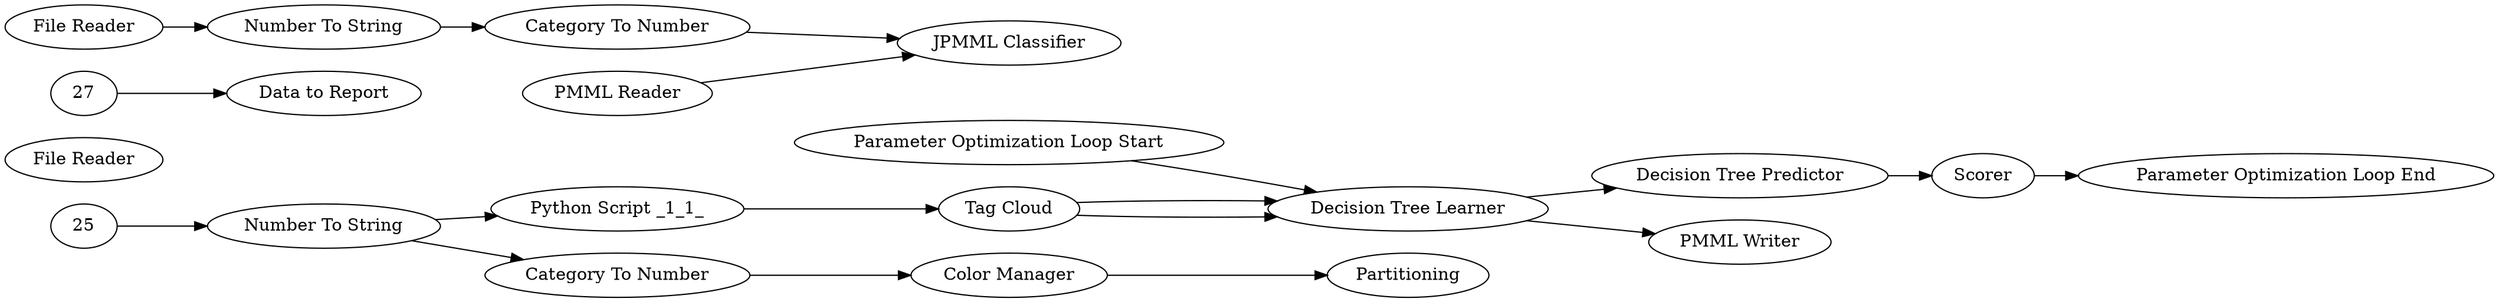 digraph {
	6 [label="Decision Tree Learner"]
	7 [label="Decision Tree Predictor"]
	8 [label=Scorer]
	9 [label="PMML Writer"]
	21 [label="Parameter Optimization Loop Start"]
	22 [label="Parameter Optimization Loop End"]
	2 [label="Number To String"]
	3 [label="Category To Number"]
	4 [label="Color Manager"]
	5 [label=Partitioning]
	18 [label="Python Script _1_1_"]
	19 [label="Tag Cloud"]
	1 [label="File Reader"]
	26 [label="Data to Report"]
	10 [label="File Reader"]
	11 [label="PMML Reader"]
	14 [label="JPMML Classifier"]
	15 [label="Number To String"]
	16 [label="Category To Number"]
	6 -> 7
	6 -> 9
	7 -> 8
	8 -> 22
	21 -> 6
	2 -> 18
	2 -> 3
	3 -> 4
	4 -> 5
	18 -> 19
	10 -> 15
	11 -> 14
	15 -> 16
	16 -> 14
	19 -> 6
	19 -> 6
	25 -> 2
	27 -> 26
	rankdir=LR
}
